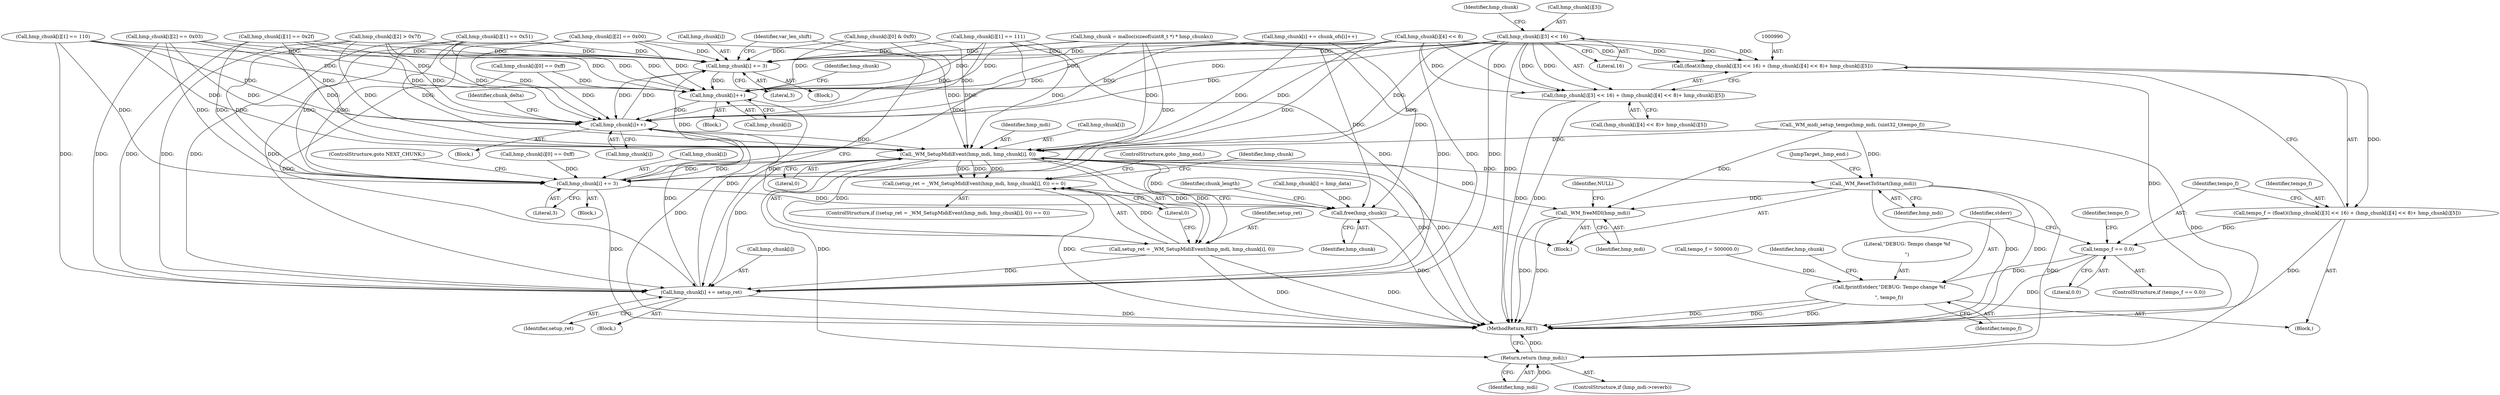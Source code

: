 digraph "0_wildmidi_660b513d99bced8783a4a5984ac2f742c74ebbdd_0@pointer" {
"1000992" [label="(Call,hmp_chunk[i][3] << 16)"];
"1000899" [label="(Call,hmp_chunk[i] += 3)"];
"1001065" [label="(Call,hmp_chunk[i]++)"];
"1001091" [label="(Call,hmp_chunk[i]++)"];
"1000914" [label="(Call,_WM_SetupMidiEvent(hmp_mdi, hmp_chunk[i], 0))"];
"1000911" [label="(Call,(setup_ret = _WM_SetupMidiEvent(hmp_mdi, hmp_chunk[i], 0)) == 0)"];
"1000912" [label="(Call,setup_ret = _WM_SetupMidiEvent(hmp_mdi, hmp_chunk[i], 0))"];
"1001023" [label="(Call,hmp_chunk[i] += setup_ret)"];
"1000955" [label="(Call,hmp_chunk[i] += 3)"];
"1001211" [label="(Call,free(hmp_chunk))"];
"1001208" [label="(Call,_WM_ResetToStart(hmp_mdi))"];
"1001225" [label="(Return,return (hmp_mdi);)"];
"1001227" [label="(Call,_WM_freeMDI(hmp_mdi))"];
"1000989" [label="(Call,(float)((hmp_chunk[i][3] << 16) + (hmp_chunk[i][4] << 8)+ hmp_chunk[i][5]))"];
"1000987" [label="(Call,tempo_f = (float)((hmp_chunk[i][3] << 16) + (hmp_chunk[i][4] << 8)+ hmp_chunk[i][5]))"];
"1001013" [label="(Call,tempo_f == 0.0)"];
"1001019" [label="(Call,fprintf(stderr,\"DEBUG: Tempo change %f\r\n\", tempo_f))"];
"1000991" [label="(Call,(hmp_chunk[i][3] << 16) + (hmp_chunk[i][4] << 8)+ hmp_chunk[i][5])"];
"1000979" [label="(Call,hmp_chunk[i][2] == 0x03)"];
"1000106" [label="(Block,)"];
"1000914" [label="(Call,_WM_SetupMidiEvent(hmp_mdi, hmp_chunk[i], 0))"];
"1001045" [label="(Block,)"];
"1000863" [label="(Block,)"];
"1001097" [label="(Identifier,chunk_delta)"];
"1001211" [label="(Call,free(hmp_chunk))"];
"1001228" [label="(Identifier,hmp_mdi)"];
"1001020" [label="(Identifier,stderr)"];
"1001029" [label="(Identifier,var_len_shift)"];
"1000912" [label="(Call,setup_ret = _WM_SetupMidiEvent(hmp_mdi, hmp_chunk[i], 0))"];
"1001091" [label="(Call,hmp_chunk[i]++)"];
"1001023" [label="(Call,hmp_chunk[i] += setup_ret)"];
"1000933" [label="(Call,hmp_chunk[i][1] == 0x2f)"];
"1000972" [label="(Call,hmp_chunk[i][1] == 0x51)"];
"1000915" [label="(Identifier,hmp_mdi)"];
"1001027" [label="(Identifier,setup_ret)"];
"1001212" [label="(Identifier,hmp_chunk)"];
"1001015" [label="(Literal,0.0)"];
"1000482" [label="(Call,_WM_midi_setup_tempo(hmp_mdi, (uint32_t)tempo_f))"];
"1000898" [label="(Block,)"];
"1000913" [label="(Identifier,setup_ret)"];
"1001017" [label="(Identifier,tempo_f)"];
"1001024" [label="(Call,hmp_chunk[i])"];
"1000919" [label="(Literal,0)"];
"1000884" [label="(Call,hmp_chunk[i][1] == 111)"];
"1000920" [label="(Literal,0)"];
"1001025" [label="(Identifier,hmp_chunk)"];
"1001003" [label="(Identifier,hmp_chunk)"];
"1001019" [label="(Call,fprintf(stderr,\"DEBUG: Tempo change %f\r\n\", tempo_f))"];
"1001012" [label="(ControlStructure,if (tempo_f == 0.0))"];
"1001021" [label="(Literal,\"DEBUG: Tempo change %f\r\n\")"];
"1000891" [label="(Call,hmp_chunk[i][2] > 0x7f)"];
"1000955" [label="(Call,hmp_chunk[i] += 3)"];
"1001208" [label="(Call,_WM_ResetToStart(hmp_mdi))"];
"1000960" [label="(ControlStructure,goto NEXT_CHUNK;)"];
"1001092" [label="(Call,hmp_chunk[i])"];
"1000959" [label="(Literal,3)"];
"1000925" [label="(Call,hmp_chunk[i][0] == 0xff)"];
"1001226" [label="(Identifier,hmp_mdi)"];
"1000992" [label="(Call,hmp_chunk[i][3] << 16)"];
"1001016" [label="(Call,tempo_f = 500000.0)"];
"1000751" [label="(Call,hmp_chunk[i] += chunk_ofs[i]++)"];
"1001013" [label="(Call,tempo_f == 0.0)"];
"1001072" [label="(Identifier,hmp_chunk)"];
"1000916" [label="(Call,hmp_chunk[i])"];
"1000991" [label="(Call,(hmp_chunk[i][3] << 16) + (hmp_chunk[i][4] << 8)+ hmp_chunk[i][5])"];
"1001210" [label="(JumpTarget,_hmp_end:)"];
"1000956" [label="(Call,hmp_chunk[i])"];
"1000487" [label="(Call,hmp_chunk = malloc(sizeof(uint8_t *) * hmp_chunks))"];
"1001231" [label="(MethodReturn,RET)"];
"1000900" [label="(Call,hmp_chunk[i])"];
"1001230" [label="(Identifier,NULL)"];
"1000986" [label="(Block,)"];
"1000964" [label="(Call,hmp_chunk[i][0] == 0xff)"];
"1000928" [label="(Identifier,hmp_chunk)"];
"1000947" [label="(Block,)"];
"1001214" [label="(Identifier,chunk_length)"];
"1000905" [label="(Block,)"];
"1000899" [label="(Call,hmp_chunk[i] += 3)"];
"1001000" [label="(Call,hmp_chunk[i][4] << 8)"];
"1000987" [label="(Call,tempo_f = (float)((hmp_chunk[i][3] << 16) + (hmp_chunk[i][4] << 8)+ hmp_chunk[i][5]))"];
"1000989" [label="(Call,(float)((hmp_chunk[i][3] << 16) + (hmp_chunk[i][4] << 8)+ hmp_chunk[i][5]))"];
"1000867" [label="(Call,hmp_chunk[i][0] & 0xf0)"];
"1001065" [label="(Call,hmp_chunk[i]++)"];
"1000877" [label="(Call,hmp_chunk[i][1] == 110)"];
"1001225" [label="(Return,return (hmp_mdi);)"];
"1000993" [label="(Call,hmp_chunk[i][3])"];
"1001066" [label="(Call,hmp_chunk[i])"];
"1000988" [label="(Identifier,tempo_f)"];
"1000911" [label="(Call,(setup_ret = _WM_SetupMidiEvent(hmp_mdi, hmp_chunk[i], 0)) == 0)"];
"1000940" [label="(Call,hmp_chunk[i][2] == 0x00)"];
"1000922" [label="(ControlStructure,goto _hmp_end;)"];
"1001209" [label="(Identifier,hmp_mdi)"];
"1000998" [label="(Literal,16)"];
"1000535" [label="(Call,hmp_chunk[i] = hmp_data)"];
"1001221" [label="(ControlStructure,if (hmp_mdi->reverb))"];
"1001014" [label="(Identifier,tempo_f)"];
"1001022" [label="(Identifier,tempo_f)"];
"1000910" [label="(ControlStructure,if ((setup_ret = _WM_SetupMidiEvent(hmp_mdi, hmp_chunk[i], 0)) == 0))"];
"1000903" [label="(Literal,3)"];
"1001227" [label="(Call,_WM_freeMDI(hmp_mdi))"];
"1000999" [label="(Call,(hmp_chunk[i][4] << 8)+ hmp_chunk[i][5])"];
"1000992" -> "1000991"  [label="AST: "];
"1000992" -> "1000998"  [label="CFG: "];
"1000993" -> "1000992"  [label="AST: "];
"1000998" -> "1000992"  [label="AST: "];
"1001003" -> "1000992"  [label="CFG: "];
"1000992" -> "1001231"  [label="DDG: "];
"1000992" -> "1000899"  [label="DDG: "];
"1000992" -> "1000914"  [label="DDG: "];
"1000992" -> "1000955"  [label="DDG: "];
"1000992" -> "1000989"  [label="DDG: "];
"1000992" -> "1000989"  [label="DDG: "];
"1000992" -> "1000991"  [label="DDG: "];
"1000992" -> "1000991"  [label="DDG: "];
"1000992" -> "1001023"  [label="DDG: "];
"1000992" -> "1001065"  [label="DDG: "];
"1000992" -> "1001091"  [label="DDG: "];
"1000899" -> "1000898"  [label="AST: "];
"1000899" -> "1000903"  [label="CFG: "];
"1000900" -> "1000899"  [label="AST: "];
"1000903" -> "1000899"  [label="AST: "];
"1001029" -> "1000899"  [label="CFG: "];
"1000877" -> "1000899"  [label="DDG: "];
"1000933" -> "1000899"  [label="DDG: "];
"1000487" -> "1000899"  [label="DDG: "];
"1000884" -> "1000899"  [label="DDG: "];
"1001000" -> "1000899"  [label="DDG: "];
"1000972" -> "1000899"  [label="DDG: "];
"1000751" -> "1000899"  [label="DDG: "];
"1000867" -> "1000899"  [label="DDG: "];
"1000955" -> "1000899"  [label="DDG: "];
"1000940" -> "1000899"  [label="DDG: "];
"1000891" -> "1000899"  [label="DDG: "];
"1001091" -> "1000899"  [label="DDG: "];
"1000979" -> "1000899"  [label="DDG: "];
"1000899" -> "1001065"  [label="DDG: "];
"1000899" -> "1001091"  [label="DDG: "];
"1001065" -> "1001045"  [label="AST: "];
"1001065" -> "1001066"  [label="CFG: "];
"1001066" -> "1001065"  [label="AST: "];
"1001072" -> "1001065"  [label="CFG: "];
"1000877" -> "1001065"  [label="DDG: "];
"1001023" -> "1001065"  [label="DDG: "];
"1000964" -> "1001065"  [label="DDG: "];
"1000933" -> "1001065"  [label="DDG: "];
"1000487" -> "1001065"  [label="DDG: "];
"1000884" -> "1001065"  [label="DDG: "];
"1001000" -> "1001065"  [label="DDG: "];
"1000972" -> "1001065"  [label="DDG: "];
"1000979" -> "1001065"  [label="DDG: "];
"1000867" -> "1001065"  [label="DDG: "];
"1000940" -> "1001065"  [label="DDG: "];
"1000891" -> "1001065"  [label="DDG: "];
"1001065" -> "1001091"  [label="DDG: "];
"1001091" -> "1000863"  [label="AST: "];
"1001091" -> "1001092"  [label="CFG: "];
"1001092" -> "1001091"  [label="AST: "];
"1001097" -> "1001091"  [label="CFG: "];
"1001091" -> "1001231"  [label="DDG: "];
"1001091" -> "1000914"  [label="DDG: "];
"1000877" -> "1001091"  [label="DDG: "];
"1001023" -> "1001091"  [label="DDG: "];
"1000964" -> "1001091"  [label="DDG: "];
"1000933" -> "1001091"  [label="DDG: "];
"1000487" -> "1001091"  [label="DDG: "];
"1000884" -> "1001091"  [label="DDG: "];
"1001000" -> "1001091"  [label="DDG: "];
"1000972" -> "1001091"  [label="DDG: "];
"1000979" -> "1001091"  [label="DDG: "];
"1000867" -> "1001091"  [label="DDG: "];
"1000940" -> "1001091"  [label="DDG: "];
"1000891" -> "1001091"  [label="DDG: "];
"1001091" -> "1001211"  [label="DDG: "];
"1000914" -> "1000912"  [label="AST: "];
"1000914" -> "1000919"  [label="CFG: "];
"1000915" -> "1000914"  [label="AST: "];
"1000916" -> "1000914"  [label="AST: "];
"1000919" -> "1000914"  [label="AST: "];
"1000912" -> "1000914"  [label="CFG: "];
"1000914" -> "1001231"  [label="DDG: "];
"1000914" -> "1001231"  [label="DDG: "];
"1000914" -> "1000911"  [label="DDG: "];
"1000914" -> "1000911"  [label="DDG: "];
"1000914" -> "1000911"  [label="DDG: "];
"1000914" -> "1000912"  [label="DDG: "];
"1000914" -> "1000912"  [label="DDG: "];
"1000914" -> "1000912"  [label="DDG: "];
"1000482" -> "1000914"  [label="DDG: "];
"1000877" -> "1000914"  [label="DDG: "];
"1000933" -> "1000914"  [label="DDG: "];
"1000487" -> "1000914"  [label="DDG: "];
"1000884" -> "1000914"  [label="DDG: "];
"1001000" -> "1000914"  [label="DDG: "];
"1000972" -> "1000914"  [label="DDG: "];
"1000751" -> "1000914"  [label="DDG: "];
"1000867" -> "1000914"  [label="DDG: "];
"1000955" -> "1000914"  [label="DDG: "];
"1000940" -> "1000914"  [label="DDG: "];
"1000891" -> "1000914"  [label="DDG: "];
"1000979" -> "1000914"  [label="DDG: "];
"1000914" -> "1000955"  [label="DDG: "];
"1000914" -> "1001023"  [label="DDG: "];
"1000914" -> "1001208"  [label="DDG: "];
"1000914" -> "1001211"  [label="DDG: "];
"1000914" -> "1001225"  [label="DDG: "];
"1000914" -> "1001227"  [label="DDG: "];
"1000911" -> "1000910"  [label="AST: "];
"1000911" -> "1000920"  [label="CFG: "];
"1000912" -> "1000911"  [label="AST: "];
"1000920" -> "1000911"  [label="AST: "];
"1000922" -> "1000911"  [label="CFG: "];
"1000928" -> "1000911"  [label="CFG: "];
"1000911" -> "1001231"  [label="DDG: "];
"1000912" -> "1000911"  [label="DDG: "];
"1000913" -> "1000912"  [label="AST: "];
"1000920" -> "1000912"  [label="CFG: "];
"1000912" -> "1001231"  [label="DDG: "];
"1000912" -> "1001231"  [label="DDG: "];
"1000912" -> "1001023"  [label="DDG: "];
"1001023" -> "1000905"  [label="AST: "];
"1001023" -> "1001027"  [label="CFG: "];
"1001024" -> "1001023"  [label="AST: "];
"1001027" -> "1001023"  [label="AST: "];
"1001029" -> "1001023"  [label="CFG: "];
"1001023" -> "1001231"  [label="DDG: "];
"1000877" -> "1001023"  [label="DDG: "];
"1000964" -> "1001023"  [label="DDG: "];
"1000933" -> "1001023"  [label="DDG: "];
"1000487" -> "1001023"  [label="DDG: "];
"1000884" -> "1001023"  [label="DDG: "];
"1001000" -> "1001023"  [label="DDG: "];
"1000972" -> "1001023"  [label="DDG: "];
"1000979" -> "1001023"  [label="DDG: "];
"1000940" -> "1001023"  [label="DDG: "];
"1000891" -> "1001023"  [label="DDG: "];
"1000955" -> "1000947"  [label="AST: "];
"1000955" -> "1000959"  [label="CFG: "];
"1000956" -> "1000955"  [label="AST: "];
"1000959" -> "1000955"  [label="AST: "];
"1000960" -> "1000955"  [label="CFG: "];
"1000955" -> "1001231"  [label="DDG: "];
"1000925" -> "1000955"  [label="DDG: "];
"1000877" -> "1000955"  [label="DDG: "];
"1000933" -> "1000955"  [label="DDG: "];
"1000487" -> "1000955"  [label="DDG: "];
"1000884" -> "1000955"  [label="DDG: "];
"1001000" -> "1000955"  [label="DDG: "];
"1000972" -> "1000955"  [label="DDG: "];
"1000979" -> "1000955"  [label="DDG: "];
"1000940" -> "1000955"  [label="DDG: "];
"1000891" -> "1000955"  [label="DDG: "];
"1000955" -> "1001211"  [label="DDG: "];
"1001211" -> "1000106"  [label="AST: "];
"1001211" -> "1001212"  [label="CFG: "];
"1001212" -> "1001211"  [label="AST: "];
"1001214" -> "1001211"  [label="CFG: "];
"1001211" -> "1001231"  [label="DDG: "];
"1000487" -> "1001211"  [label="DDG: "];
"1000535" -> "1001211"  [label="DDG: "];
"1000751" -> "1001211"  [label="DDG: "];
"1001208" -> "1000106"  [label="AST: "];
"1001208" -> "1001209"  [label="CFG: "];
"1001209" -> "1001208"  [label="AST: "];
"1001210" -> "1001208"  [label="CFG: "];
"1001208" -> "1001231"  [label="DDG: "];
"1001208" -> "1001231"  [label="DDG: "];
"1000482" -> "1001208"  [label="DDG: "];
"1001208" -> "1001225"  [label="DDG: "];
"1001208" -> "1001227"  [label="DDG: "];
"1001225" -> "1001221"  [label="AST: "];
"1001225" -> "1001226"  [label="CFG: "];
"1001226" -> "1001225"  [label="AST: "];
"1001231" -> "1001225"  [label="CFG: "];
"1001225" -> "1001231"  [label="DDG: "];
"1001226" -> "1001225"  [label="DDG: "];
"1000482" -> "1001225"  [label="DDG: "];
"1001227" -> "1000106"  [label="AST: "];
"1001227" -> "1001228"  [label="CFG: "];
"1001228" -> "1001227"  [label="AST: "];
"1001230" -> "1001227"  [label="CFG: "];
"1001227" -> "1001231"  [label="DDG: "];
"1001227" -> "1001231"  [label="DDG: "];
"1000482" -> "1001227"  [label="DDG: "];
"1000989" -> "1000987"  [label="AST: "];
"1000989" -> "1000991"  [label="CFG: "];
"1000990" -> "1000989"  [label="AST: "];
"1000991" -> "1000989"  [label="AST: "];
"1000987" -> "1000989"  [label="CFG: "];
"1000989" -> "1001231"  [label="DDG: "];
"1000989" -> "1000987"  [label="DDG: "];
"1001000" -> "1000989"  [label="DDG: "];
"1001000" -> "1000989"  [label="DDG: "];
"1000987" -> "1000986"  [label="AST: "];
"1000988" -> "1000987"  [label="AST: "];
"1001014" -> "1000987"  [label="CFG: "];
"1000987" -> "1001231"  [label="DDG: "];
"1000987" -> "1001013"  [label="DDG: "];
"1001013" -> "1001012"  [label="AST: "];
"1001013" -> "1001015"  [label="CFG: "];
"1001014" -> "1001013"  [label="AST: "];
"1001015" -> "1001013"  [label="AST: "];
"1001017" -> "1001013"  [label="CFG: "];
"1001020" -> "1001013"  [label="CFG: "];
"1001013" -> "1001231"  [label="DDG: "];
"1001013" -> "1001019"  [label="DDG: "];
"1001019" -> "1000986"  [label="AST: "];
"1001019" -> "1001022"  [label="CFG: "];
"1001020" -> "1001019"  [label="AST: "];
"1001021" -> "1001019"  [label="AST: "];
"1001022" -> "1001019"  [label="AST: "];
"1001025" -> "1001019"  [label="CFG: "];
"1001019" -> "1001231"  [label="DDG: "];
"1001019" -> "1001231"  [label="DDG: "];
"1001019" -> "1001231"  [label="DDG: "];
"1001016" -> "1001019"  [label="DDG: "];
"1000991" -> "1000999"  [label="CFG: "];
"1000999" -> "1000991"  [label="AST: "];
"1000991" -> "1001231"  [label="DDG: "];
"1000991" -> "1001231"  [label="DDG: "];
"1001000" -> "1000991"  [label="DDG: "];
"1001000" -> "1000991"  [label="DDG: "];
}
